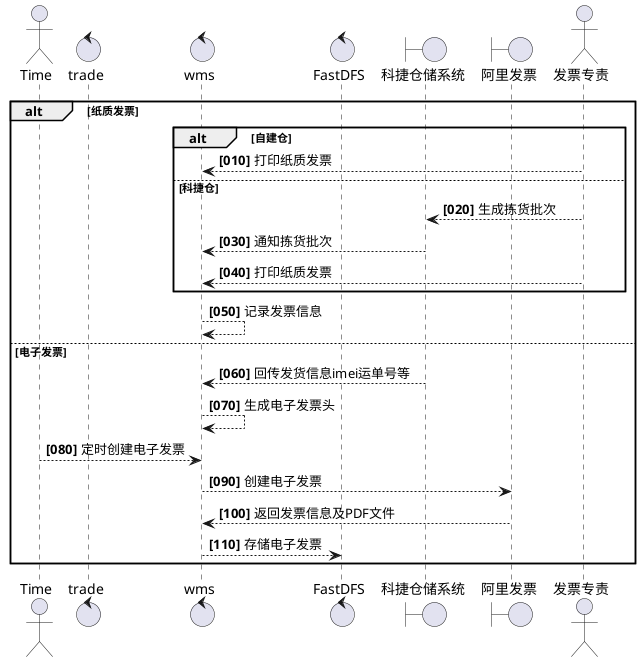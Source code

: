 @startuml
actor Time
control trade
control wms
control FastDFS
boundary 科捷仓储系统 as TPL
boundary 阿里发票 as Invoice

autonumber 10 10 "<b>[000]"
alt 纸质发票
    alt 自建仓
        actor 发票专责 as invoicer
        invoicer --> wms: 打印纸质发票
    else 科捷仓
        invoicer --> TPL: 生成拣货批次
        TPL --> wms: 通知拣货批次
        invoicer --> wms: 打印纸质发票
    end
    wms --> wms: 记录发票信息

else 电子发票
    TPL --> wms: 回传发货信息imei运单号等
    wms --> wms: 生成电子发票头
    Time --> wms: 定时创建电子发票
    wms --> Invoice: 创建电子发票
    Invoice --> wms: 返回发票信息及PDF文件
    wms --> FastDFS: 存储电子发票
end


@enduml